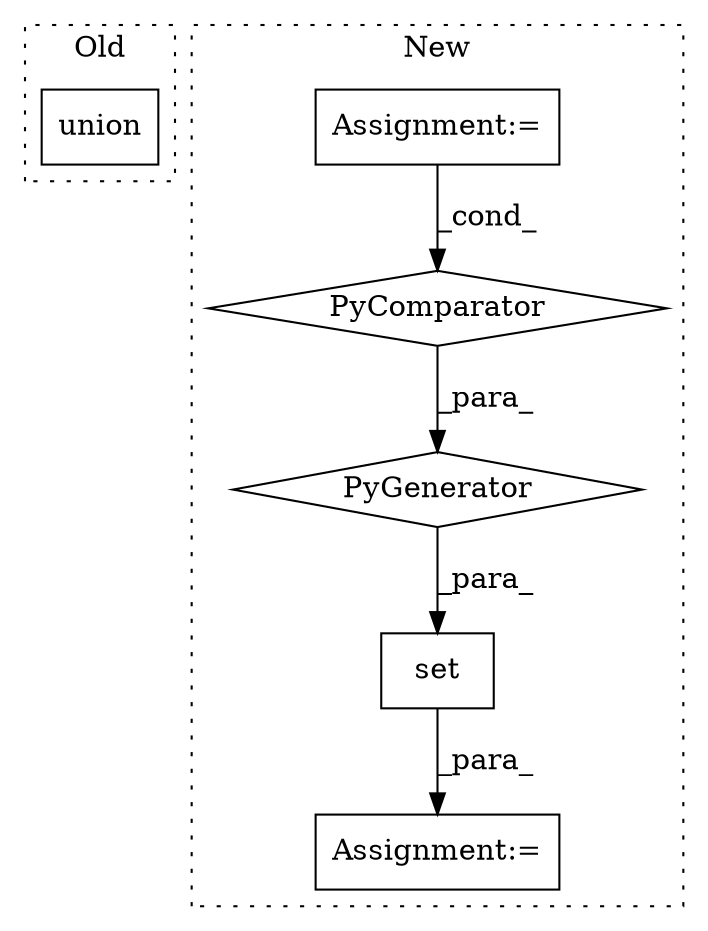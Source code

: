 digraph G {
subgraph cluster0 {
1 [label="union" a="32" s="4645,4805" l="6,1" shape="box"];
label = "Old";
style="dotted";
}
subgraph cluster1 {
2 [label="PyGenerator" a="107" s="4654" l="120" shape="diamond"];
3 [label="PyComparator" a="113" s="4715" l="53" shape="diamond"];
4 [label="Assignment:=" a="7" s="4715" l="53" shape="box"];
5 [label="Assignment:=" a="7" s="4639" l="2" shape="box"];
6 [label="set" a="32" s="4641,4774" l="13,-3" shape="box"];
label = "New";
style="dotted";
}
2 -> 6 [label="_para_"];
3 -> 2 [label="_para_"];
4 -> 3 [label="_cond_"];
6 -> 5 [label="_para_"];
}